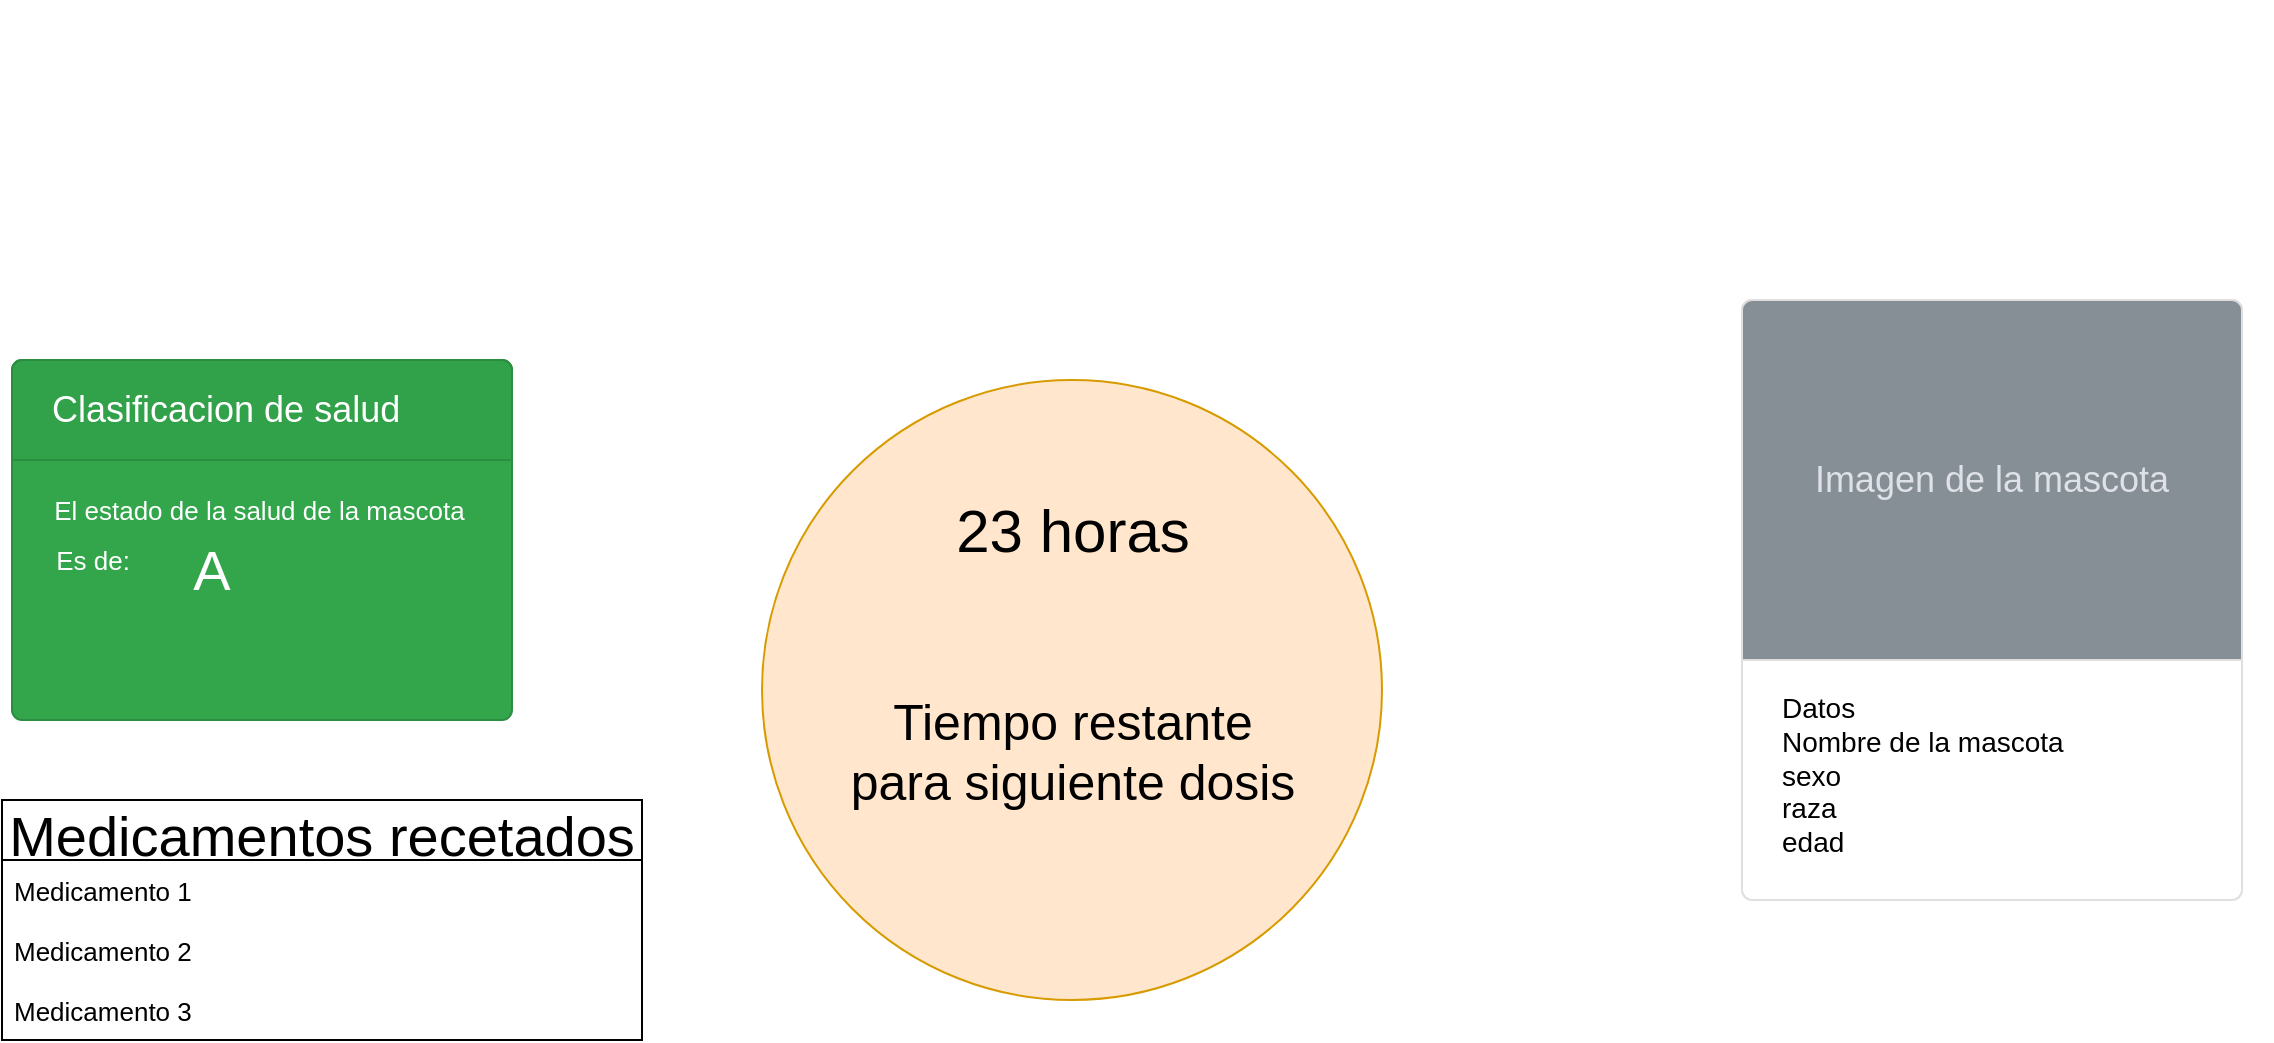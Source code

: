 <mxfile version="20.5.1" type="github">
  <diagram name="Page-1" id="c9db0220-8083-56f3-ca83-edcdcd058819">
    <mxGraphModel dx="1422" dy="700" grid="1" gridSize="10" guides="1" tooltips="1" connect="1" arrows="1" fold="1" page="1" pageScale="1.5" pageWidth="826" pageHeight="1169" background="#ffffff" math="0" shadow="0">
      <root>
        <mxCell id="0" style=";html=1;" />
        <mxCell id="1" style=";html=1;" parent="0" />
        <mxCell id="GYSKJsF4s9RLotlX5QOW-1" value="" style="html=1;shadow=0;dashed=0;fillColor=#FFFFFF;strokeColor=none;fontSize=16;fontColor=#181819;align=left;spacing=2;spacingLeft=55;imageWidth=30;" parent="1" vertex="1">
          <mxGeometry x="55" y="70" width="1130" height="60" as="geometry" />
        </mxCell>
        <mxCell id="GYSKJsF4s9RLotlX5QOW-3" value="Datos&lt;br&gt;Nombre de la mascota&lt;br&gt;sexo&lt;br&gt;raza&lt;br&gt;edad" style="html=1;shadow=0;dashed=0;shape=mxgraph.bootstrap.rrect;rSize=5;strokeColor=#DFDFDF;html=1;whiteSpace=wrap;fillColor=#ffffff;fontColor=#000000;verticalAlign=bottom;align=left;spacing=20;fontSize=14;" parent="1" vertex="1">
          <mxGeometry x="920" y="220" width="250" height="300" as="geometry" />
        </mxCell>
        <mxCell id="GYSKJsF4s9RLotlX5QOW-4" value="Imagen de la mascota" style="html=1;shadow=0;dashed=0;shape=mxgraph.bootstrap.topButton;rSize=5;perimeter=none;whiteSpace=wrap;fillColor=#868E96;strokeColor=#DFDFDF;fontColor=#DEE2E6;resizeWidth=1;fontSize=18;" parent="GYSKJsF4s9RLotlX5QOW-3" vertex="1">
          <mxGeometry width="250" height="180" relative="1" as="geometry" />
        </mxCell>
        <mxCell id="K6XgrrVtK3mDi8RKVAya-1" value="" style="html=1;shadow=0;dashed=0;shape=mxgraph.bootstrap.rrect;rSize=5;strokeColor=#2B8D40;html=1;whiteSpace=wrap;fillColor=#33A64C;fontColor=#ffffff;verticalAlign=bottom;align=left;spacing=20;spacingBottom=0;fontSize=14;" parent="1" vertex="1">
          <mxGeometry x="55" y="250" width="250" height="180" as="geometry" />
        </mxCell>
        <mxCell id="K6XgrrVtK3mDi8RKVAya-2" value="Clasificacion de salud" style="html=1;shadow=0;dashed=0;shape=mxgraph.bootstrap.topButton;rSize=5;perimeter=none;whiteSpace=wrap;fillColor=#31A14A;strokeColor=#2B8D40;fontColor=#ffffff;resizeWidth=1;fontSize=18;align=left;spacing=20;" parent="K6XgrrVtK3mDi8RKVAya-1" vertex="1">
          <mxGeometry width="250" height="50" relative="1" as="geometry" />
        </mxCell>
        <mxCell id="K6XgrrVtK3mDi8RKVAya-6" value="El estado de la salud de la mascota&amp;nbsp;" style="text;html=1;align=center;verticalAlign=middle;resizable=0;points=[];autosize=1;strokeColor=none;fillColor=none;fontSize=13;fontColor=#FFFFFF;" parent="K6XgrrVtK3mDi8RKVAya-1" vertex="1">
          <mxGeometry x="10" y="60" width="230" height="30" as="geometry" />
        </mxCell>
        <mxCell id="K6XgrrVtK3mDi8RKVAya-7" value="Es de:" style="text;html=1;align=center;verticalAlign=middle;resizable=0;points=[];autosize=1;strokeColor=none;fillColor=none;fontSize=13;fontColor=#FFFFFF;" parent="K6XgrrVtK3mDi8RKVAya-1" vertex="1">
          <mxGeometry x="10" y="85" width="60" height="30" as="geometry" />
        </mxCell>
        <mxCell id="K6XgrrVtK3mDi8RKVAya-8" value="&lt;font style=&quot;font-size: 28px;&quot;&gt;A&lt;/font&gt;" style="text;html=1;strokeColor=none;fillColor=none;align=center;verticalAlign=middle;whiteSpace=wrap;rounded=0;fontSize=13;fontColor=#FFFFFF;" parent="K6XgrrVtK3mDi8RKVAya-1" vertex="1">
          <mxGeometry x="70" y="90" width="60" height="30" as="geometry" />
        </mxCell>
        <mxCell id="K6XgrrVtK3mDi8RKVAya-9" value="Medicamentos recetados" style="swimlane;fontStyle=0;childLayout=stackLayout;horizontal=1;startSize=30;horizontalStack=0;resizeParent=1;resizeParentMax=0;resizeLast=0;collapsible=1;marginBottom=0;fontSize=28;fontColor=#000000;" parent="1" vertex="1">
          <mxGeometry x="50" y="470" width="320" height="120" as="geometry" />
        </mxCell>
        <mxCell id="K6XgrrVtK3mDi8RKVAya-10" value="Medicamento 1" style="text;strokeColor=none;fillColor=none;align=left;verticalAlign=middle;spacingLeft=4;spacingRight=4;overflow=hidden;points=[[0,0.5],[1,0.5]];portConstraint=eastwest;rotatable=0;fontSize=13;fontColor=#000000;" parent="K6XgrrVtK3mDi8RKVAya-9" vertex="1">
          <mxGeometry y="30" width="320" height="30" as="geometry" />
        </mxCell>
        <mxCell id="K6XgrrVtK3mDi8RKVAya-11" value="Medicamento 2" style="text;strokeColor=none;fillColor=none;align=left;verticalAlign=middle;spacingLeft=4;spacingRight=4;overflow=hidden;points=[[0,0.5],[1,0.5]];portConstraint=eastwest;rotatable=0;fontSize=13;fontColor=#000000;" parent="K6XgrrVtK3mDi8RKVAya-9" vertex="1">
          <mxGeometry y="60" width="320" height="30" as="geometry" />
        </mxCell>
        <mxCell id="K6XgrrVtK3mDi8RKVAya-12" value="Medicamento 3" style="text;strokeColor=none;fillColor=none;align=left;verticalAlign=middle;spacingLeft=4;spacingRight=4;overflow=hidden;points=[[0,0.5],[1,0.5]];portConstraint=eastwest;rotatable=0;fontSize=13;fontColor=#000000;" parent="K6XgrrVtK3mDi8RKVAya-9" vertex="1">
          <mxGeometry y="90" width="320" height="30" as="geometry" />
        </mxCell>
        <mxCell id="K6XgrrVtK3mDi8RKVAya-15" value="" style="ellipse;whiteSpace=wrap;html=1;aspect=fixed;fontSize=13;fillColor=#ffe6cc;strokeColor=#d79b00;" parent="1" vertex="1">
          <mxGeometry x="430" y="260" width="310" height="310" as="geometry" />
        </mxCell>
        <mxCell id="K6XgrrVtK3mDi8RKVAya-17" value="23 horas" style="text;html=1;align=center;verticalAlign=middle;resizable=0;points=[];autosize=1;strokeColor=none;fillColor=none;fontSize=30;fontColor=#000000;" parent="1" vertex="1">
          <mxGeometry x="515" y="310" width="140" height="50" as="geometry" />
        </mxCell>
        <mxCell id="K6XgrrVtK3mDi8RKVAya-19" value="Tiempo restante&lt;br&gt;para siguiente dosis" style="text;html=1;align=center;verticalAlign=middle;resizable=0;points=[];autosize=1;strokeColor=none;fillColor=none;fontSize=25;fontColor=#000000;" parent="1" vertex="1">
          <mxGeometry x="460" y="410" width="250" height="70" as="geometry" />
        </mxCell>
      </root>
    </mxGraphModel>
  </diagram>
</mxfile>
